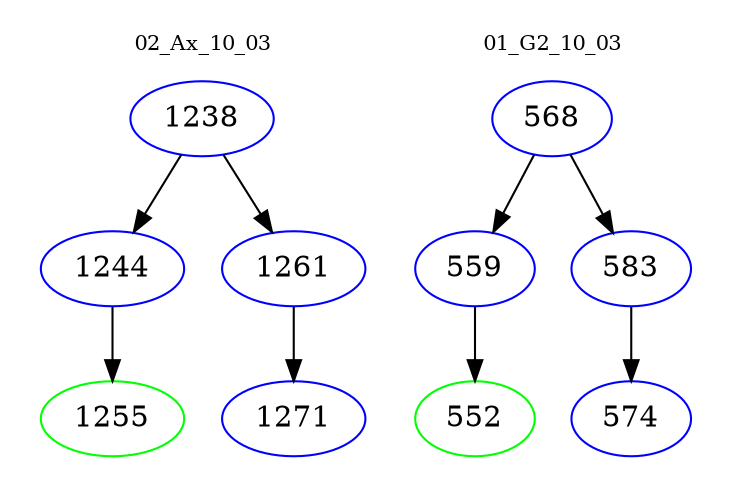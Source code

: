 digraph{
subgraph cluster_0 {
color = white
label = "02_Ax_10_03";
fontsize=10;
T0_1238 [label="1238", color="blue"]
T0_1238 -> T0_1244 [color="black"]
T0_1244 [label="1244", color="blue"]
T0_1244 -> T0_1255 [color="black"]
T0_1255 [label="1255", color="green"]
T0_1238 -> T0_1261 [color="black"]
T0_1261 [label="1261", color="blue"]
T0_1261 -> T0_1271 [color="black"]
T0_1271 [label="1271", color="blue"]
}
subgraph cluster_1 {
color = white
label = "01_G2_10_03";
fontsize=10;
T1_568 [label="568", color="blue"]
T1_568 -> T1_559 [color="black"]
T1_559 [label="559", color="blue"]
T1_559 -> T1_552 [color="black"]
T1_552 [label="552", color="green"]
T1_568 -> T1_583 [color="black"]
T1_583 [label="583", color="blue"]
T1_583 -> T1_574 [color="black"]
T1_574 [label="574", color="blue"]
}
}
